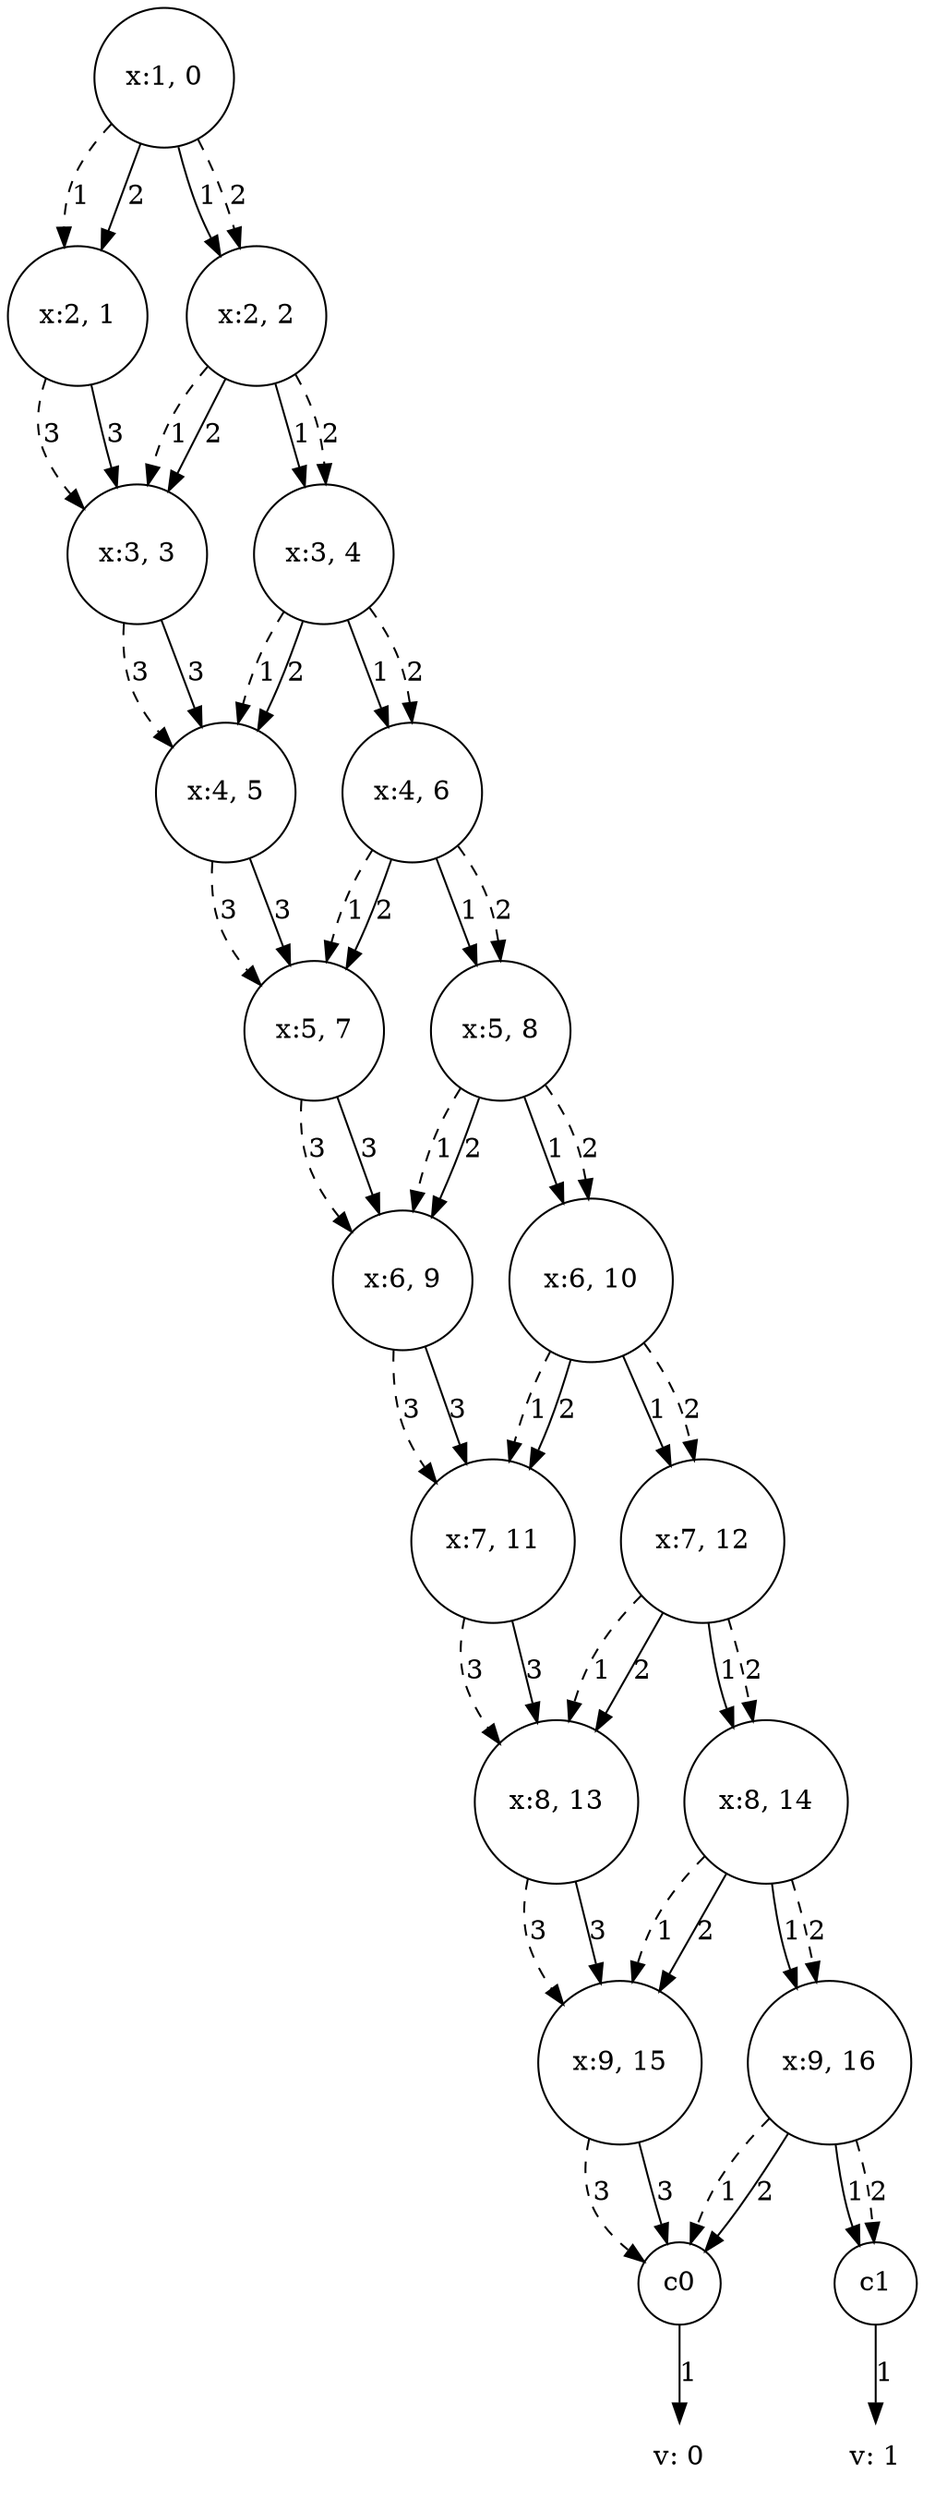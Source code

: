 digraph Automaton {
  rankdir=TD;
  node [shape=circle];


"x:1, 0" -> "x:2, 1"[label = "1",style=dashed]
"x:1, 0" -> "x:2, 2"[label = "1"]
"x:1, 0" -> "x:2, 2"[label = "2",style=dashed]
"x:1, 0" -> "x:2, 1"[label = "2"]
"x:2, 2" -> "x:3, 3"[label = "1",style=dashed]
"x:2, 2" -> "x:3, 4"[label = "1"]
"x:2, 2" -> "x:3, 4"[label = "2",style=dashed]
"x:2, 2" -> "x:3, 3"[label = "2"]
"x:2, 1" -> "x:3, 3"[label = "3",style=dashed]
"x:2, 1" -> "x:3, 3"[label = "3"]
"x:3, 4" -> "x:4, 5"[label = "1",style=dashed]
"x:3, 4" -> "x:4, 6"[label = "1"]
"x:3, 4" -> "x:4, 6"[label = "2",style=dashed]
"x:3, 4" -> "x:4, 5"[label = "2"]
"x:3, 3" -> "x:4, 5"[label = "3",style=dashed]
"x:3, 3" -> "x:4, 5"[label = "3"]
"x:4, 6" -> "x:5, 7"[label = "1",style=dashed]
"x:4, 6" -> "x:5, 8"[label = "1"]
"x:4, 6" -> "x:5, 8"[label = "2",style=dashed]
"x:4, 6" -> "x:5, 7"[label = "2"]
"x:4, 5" -> "x:5, 7"[label = "3",style=dashed]
"x:4, 5" -> "x:5, 7"[label = "3"]
"x:5, 8" -> "x:6, 9"[label = "1",style=dashed]
"x:5, 8" -> "x:6, 10"[label = "1"]
"x:5, 8" -> "x:6, 10"[label = "2",style=dashed]
"x:5, 8" -> "x:6, 9"[label = "2"]
"x:5, 7" -> "x:6, 9"[label = "3",style=dashed]
"x:5, 7" -> "x:6, 9"[label = "3"]
"x:6, 10" -> "x:7, 11"[label = "1",style=dashed]
"x:6, 10" -> "x:7, 12"[label = "1"]
"x:6, 10" -> "x:7, 12"[label = "2",style=dashed]
"x:6, 10" -> "x:7, 11"[label = "2"]
"x:6, 9" -> "x:7, 11"[label = "3",style=dashed]
"x:6, 9" -> "x:7, 11"[label = "3"]
"x:7, 12" -> "x:8, 13"[label = "1",style=dashed]
"x:7, 12" -> "x:8, 14"[label = "1"]
"x:7, 12" -> "x:8, 14"[label = "2",style=dashed]
"x:7, 12" -> "x:8, 13"[label = "2"]
"x:7, 11" -> "x:8, 13"[label = "3",style=dashed]
"x:7, 11" -> "x:8, 13"[label = "3"]
"x:8, 14" -> "x:9, 15"[label = "1",style=dashed]
"x:8, 14" -> "x:9, 16"[label = "1"]
"x:8, 14" -> "x:9, 16"[label = "2",style=dashed]
"x:8, 14" -> "x:9, 15"[label = "2"]
"x:8, 13" -> "x:9, 15"[label = "3",style=dashed]
"x:8, 13" -> "x:9, 15"[label = "3"]
"x:9, 16" -> "c0"[label = "1",style=dashed]
"x:9, 16" -> "c1"[label = "1"]
"x:9, 16" -> "c1"[label = "2",style=dashed]
"x:9, 16" -> "c0"[label = "2"]
"x:9, 15" -> "c0"[label = "3",style=dashed]
"x:9, 15" -> "c0"[label = "3"]
"v: 0"[shape=plaintext]
"c0" -> "v: 0"[label = "1"]
"v: 1"[shape=plaintext]
"c1" -> "v: 1"[label = "1"]
}
